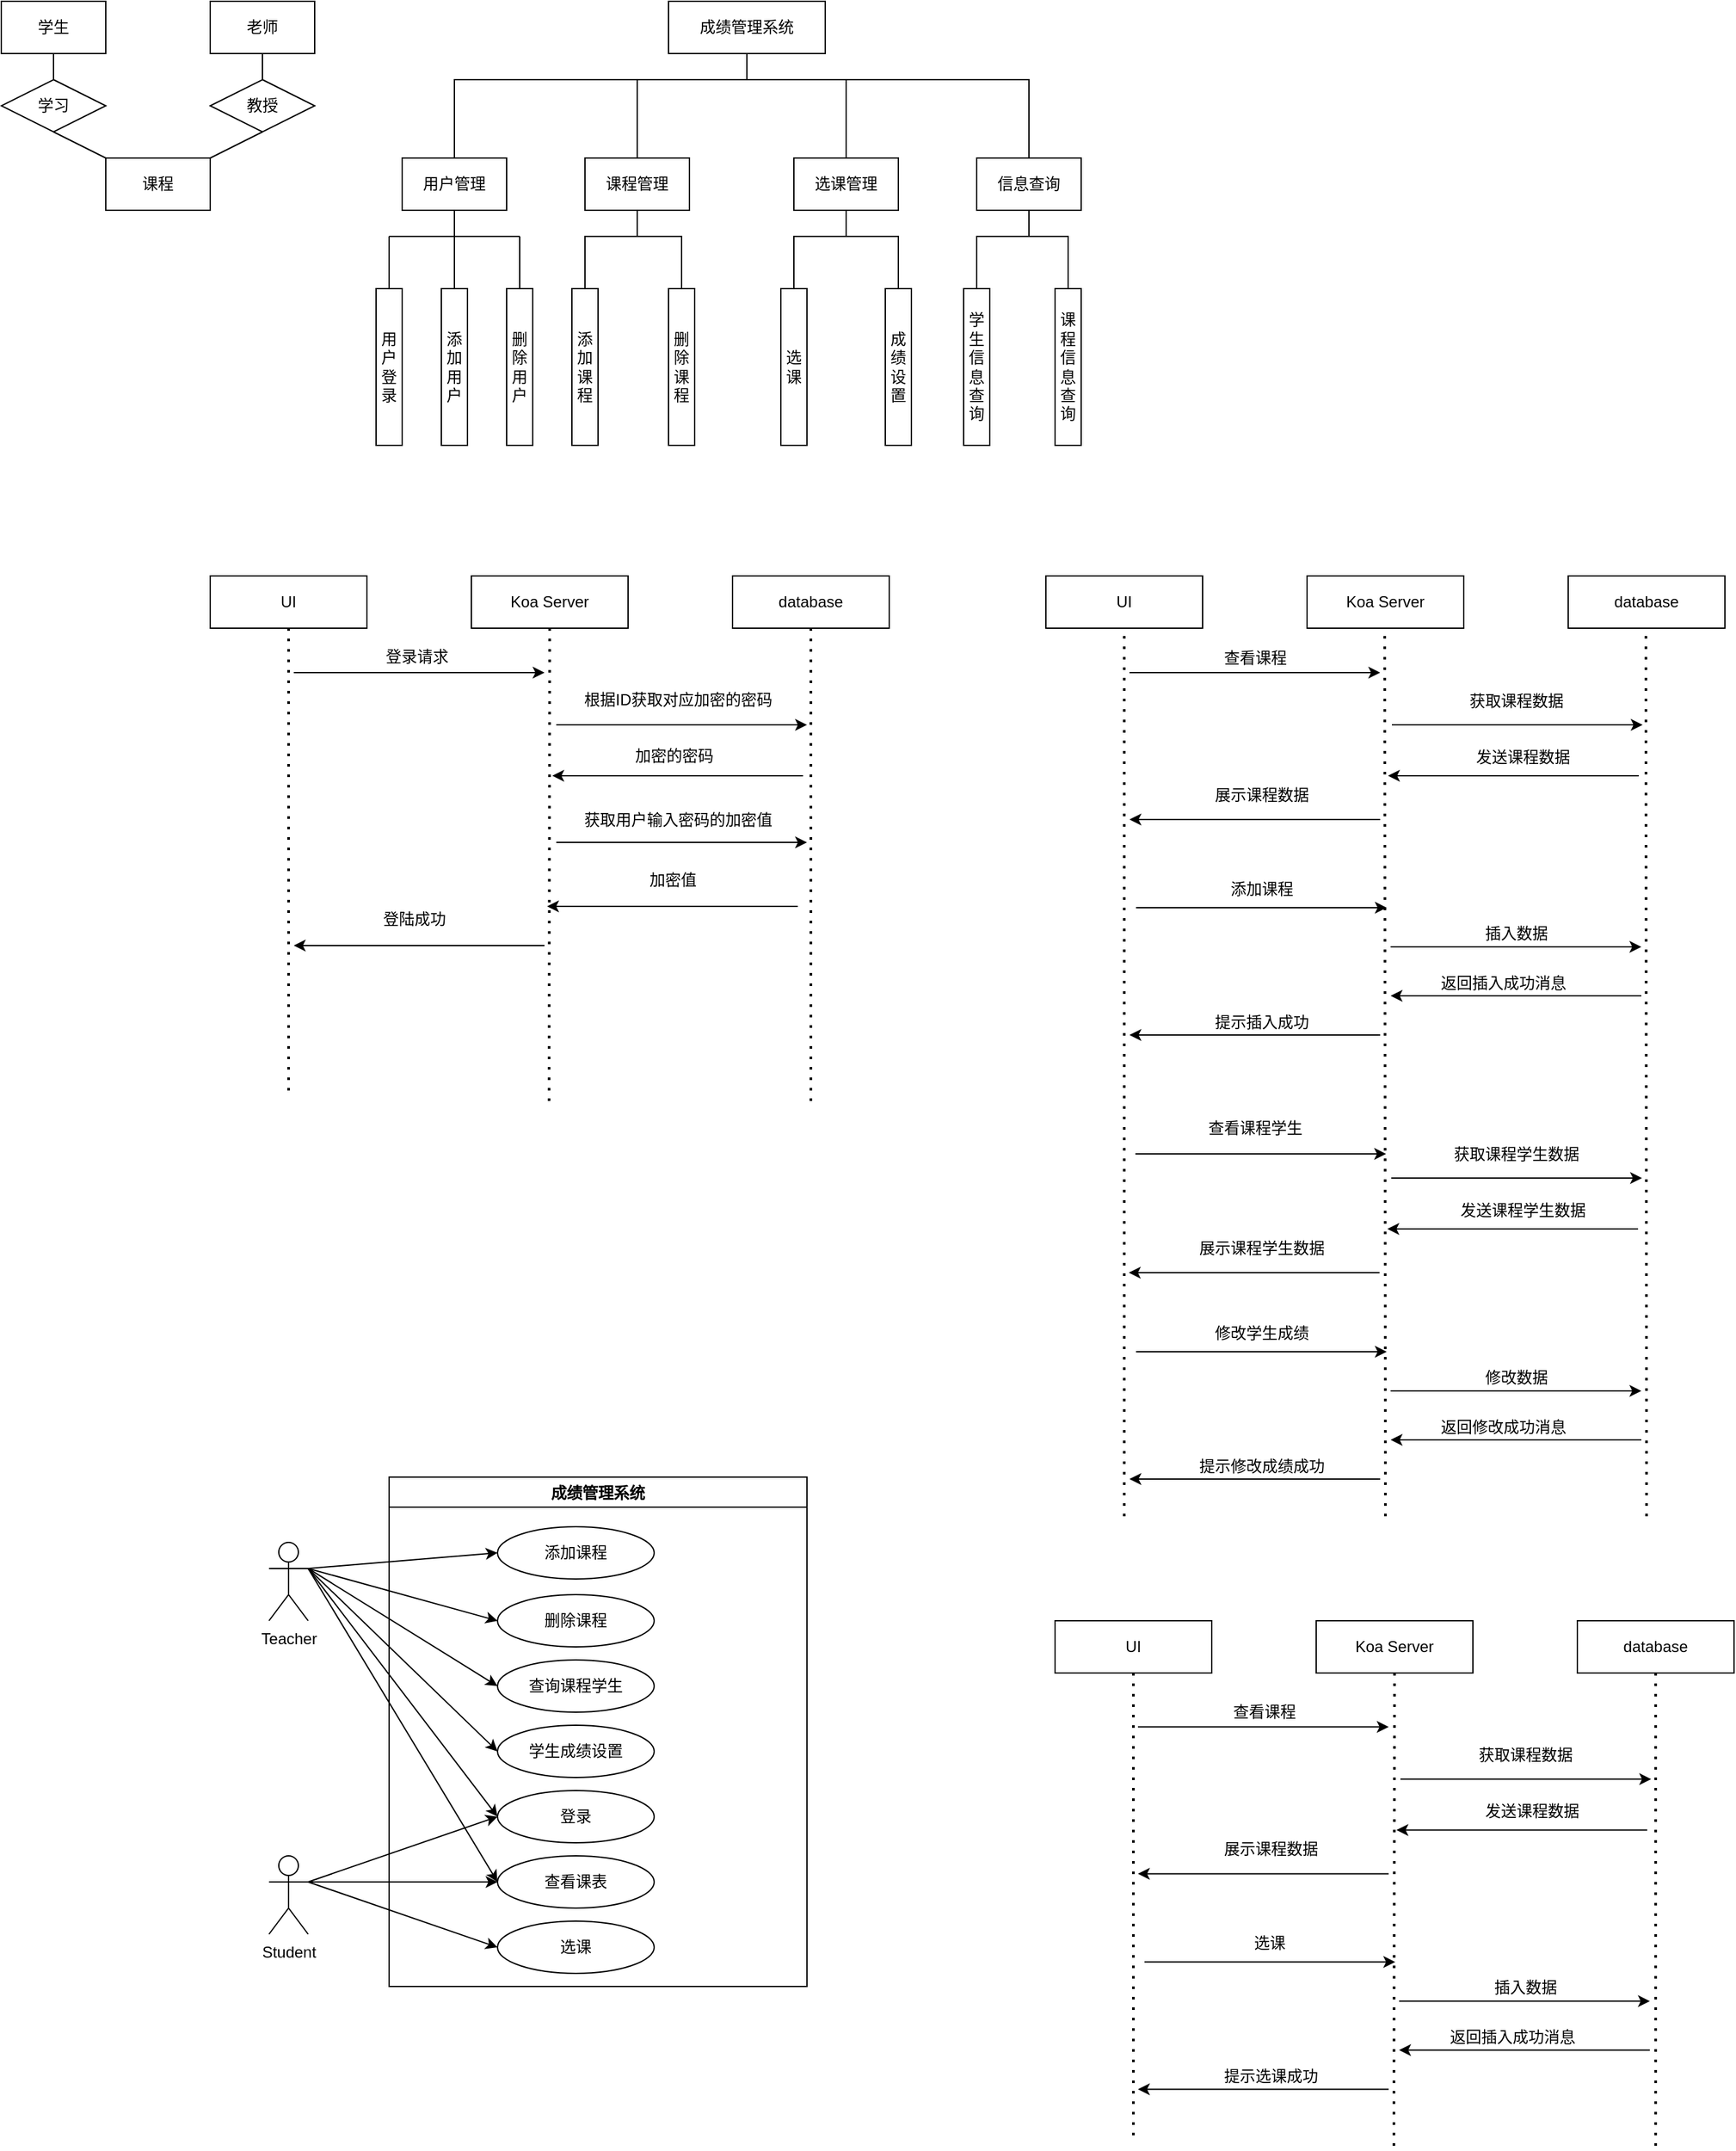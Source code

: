 <mxfile version="16.2.7" type="github">
  <diagram id="Sfc9WKqpymOrXcnd0ZCH" name="Page-1">
    <mxGraphModel dx="1422" dy="785" grid="0" gridSize="10" guides="1" tooltips="1" connect="1" arrows="1" fold="1" page="0" pageScale="1" pageWidth="1654" pageHeight="2336" math="0" shadow="0">
      <root>
        <mxCell id="0" />
        <mxCell id="1" parent="0" />
        <mxCell id="nn2do0HRKqgiEypeFnVi-16" value="学生" style="rounded=0;whiteSpace=wrap;html=1;" parent="1" vertex="1">
          <mxGeometry width="80" height="40" as="geometry" />
        </mxCell>
        <mxCell id="nn2do0HRKqgiEypeFnVi-17" value="老师" style="rounded=0;whiteSpace=wrap;html=1;" parent="1" vertex="1">
          <mxGeometry x="160" width="80" height="40" as="geometry" />
        </mxCell>
        <mxCell id="nn2do0HRKqgiEypeFnVi-18" value="课程" style="rounded=0;whiteSpace=wrap;html=1;" parent="1" vertex="1">
          <mxGeometry x="80" y="120" width="80" height="40" as="geometry" />
        </mxCell>
        <mxCell id="nn2do0HRKqgiEypeFnVi-19" value="学习" style="rhombus;whiteSpace=wrap;html=1;" parent="1" vertex="1">
          <mxGeometry y="60" width="80" height="40" as="geometry" />
        </mxCell>
        <mxCell id="nn2do0HRKqgiEypeFnVi-20" value="" style="endArrow=none;html=1;rounded=0;exitX=0.5;exitY=0;exitDx=0;exitDy=0;entryX=0.5;entryY=1;entryDx=0;entryDy=0;" parent="1" source="nn2do0HRKqgiEypeFnVi-19" target="nn2do0HRKqgiEypeFnVi-16" edge="1">
          <mxGeometry width="50" height="50" relative="1" as="geometry">
            <mxPoint x="160" y="120" as="sourcePoint" />
            <mxPoint x="210" y="70" as="targetPoint" />
          </mxGeometry>
        </mxCell>
        <mxCell id="nn2do0HRKqgiEypeFnVi-21" value="" style="endArrow=none;html=1;rounded=0;entryX=0.5;entryY=1;entryDx=0;entryDy=0;exitX=0;exitY=0;exitDx=0;exitDy=0;" parent="1" source="nn2do0HRKqgiEypeFnVi-18" target="nn2do0HRKqgiEypeFnVi-19" edge="1">
          <mxGeometry width="50" height="50" relative="1" as="geometry">
            <mxPoint x="160" y="120" as="sourcePoint" />
            <mxPoint x="210" y="70" as="targetPoint" />
          </mxGeometry>
        </mxCell>
        <mxCell id="nn2do0HRKqgiEypeFnVi-22" value="教授" style="rhombus;whiteSpace=wrap;html=1;" parent="1" vertex="1">
          <mxGeometry x="160" y="60" width="80" height="40" as="geometry" />
        </mxCell>
        <mxCell id="nn2do0HRKqgiEypeFnVi-23" value="" style="endArrow=none;html=1;rounded=0;entryX=0.5;entryY=1;entryDx=0;entryDy=0;exitX=0.5;exitY=0;exitDx=0;exitDy=0;" parent="1" source="nn2do0HRKqgiEypeFnVi-22" target="nn2do0HRKqgiEypeFnVi-17" edge="1">
          <mxGeometry width="50" height="50" relative="1" as="geometry">
            <mxPoint x="200" y="60" as="sourcePoint" />
            <mxPoint x="250" y="10" as="targetPoint" />
          </mxGeometry>
        </mxCell>
        <mxCell id="nn2do0HRKqgiEypeFnVi-24" value="" style="endArrow=none;html=1;rounded=0;entryX=0.5;entryY=1;entryDx=0;entryDy=0;exitX=1;exitY=0;exitDx=0;exitDy=0;" parent="1" source="nn2do0HRKqgiEypeFnVi-18" target="nn2do0HRKqgiEypeFnVi-22" edge="1">
          <mxGeometry width="50" height="50" relative="1" as="geometry">
            <mxPoint x="160" y="180" as="sourcePoint" />
            <mxPoint x="210" y="130" as="targetPoint" />
          </mxGeometry>
        </mxCell>
        <mxCell id="W-SPoSyn56G2zxmNiep9-1" value="成绩管理系统" style="rounded=0;whiteSpace=wrap;html=1;" vertex="1" parent="1">
          <mxGeometry x="511" width="120" height="40" as="geometry" />
        </mxCell>
        <mxCell id="W-SPoSyn56G2zxmNiep9-14" style="edgeStyle=orthogonalEdgeStyle;rounded=0;orthogonalLoop=1;jettySize=auto;html=1;exitX=0.5;exitY=1;exitDx=0;exitDy=0;entryX=0.5;entryY=0;entryDx=0;entryDy=0;startArrow=none;startFill=0;strokeColor=none;" edge="1" parent="1" source="W-SPoSyn56G2zxmNiep9-2" target="W-SPoSyn56G2zxmNiep9-10">
          <mxGeometry relative="1" as="geometry" />
        </mxCell>
        <mxCell id="W-SPoSyn56G2zxmNiep9-2" value="用户管理" style="rounded=0;whiteSpace=wrap;html=1;" vertex="1" parent="1">
          <mxGeometry x="307" y="120" width="80" height="40" as="geometry" />
        </mxCell>
        <mxCell id="W-SPoSyn56G2zxmNiep9-4" value="" style="endArrow=none;html=1;rounded=0;exitX=0.5;exitY=0;exitDx=0;exitDy=0;" edge="1" parent="1" source="W-SPoSyn56G2zxmNiep9-2">
          <mxGeometry width="50" height="50" relative="1" as="geometry">
            <mxPoint x="427" y="120" as="sourcePoint" />
            <mxPoint x="547" y="60" as="targetPoint" />
            <Array as="points">
              <mxPoint x="347" y="60" />
            </Array>
          </mxGeometry>
        </mxCell>
        <mxCell id="W-SPoSyn56G2zxmNiep9-5" value="课程管理" style="rounded=0;whiteSpace=wrap;html=1;" vertex="1" parent="1">
          <mxGeometry x="447" y="120" width="80" height="40" as="geometry" />
        </mxCell>
        <mxCell id="W-SPoSyn56G2zxmNiep9-6" value="信息查询" style="rounded=0;whiteSpace=wrap;html=1;" vertex="1" parent="1">
          <mxGeometry x="747" y="120" width="80" height="40" as="geometry" />
        </mxCell>
        <mxCell id="W-SPoSyn56G2zxmNiep9-9" value="" style="endArrow=none;html=1;rounded=0;entryX=0.5;entryY=0;entryDx=0;entryDy=0;" edge="1" parent="1" target="W-SPoSyn56G2zxmNiep9-6">
          <mxGeometry width="50" height="50" relative="1" as="geometry">
            <mxPoint x="547" y="60" as="sourcePoint" />
            <mxPoint x="547" y="280" as="targetPoint" />
            <Array as="points">
              <mxPoint x="787" y="60" />
            </Array>
          </mxGeometry>
        </mxCell>
        <mxCell id="W-SPoSyn56G2zxmNiep9-10" value="用户登录" style="rounded=0;whiteSpace=wrap;html=1;rotation=0;" vertex="1" parent="1">
          <mxGeometry x="287" y="220" width="20" height="120" as="geometry" />
        </mxCell>
        <mxCell id="W-SPoSyn56G2zxmNiep9-11" value="删除用户" style="rounded=0;whiteSpace=wrap;html=1;" vertex="1" parent="1">
          <mxGeometry x="387" y="220" width="20" height="120" as="geometry" />
        </mxCell>
        <mxCell id="W-SPoSyn56G2zxmNiep9-12" value="添加用户" style="rounded=0;whiteSpace=wrap;html=1;" vertex="1" parent="1">
          <mxGeometry x="337" y="220" width="20" height="120" as="geometry" />
        </mxCell>
        <mxCell id="W-SPoSyn56G2zxmNiep9-17" value="" style="endArrow=none;html=1;rounded=0;strokeColor=default;entryX=0.5;entryY=1;entryDx=0;entryDy=0;" edge="1" parent="1" target="W-SPoSyn56G2zxmNiep9-2">
          <mxGeometry width="50" height="50" relative="1" as="geometry">
            <mxPoint x="347" y="180" as="sourcePoint" />
            <mxPoint x="467" y="270" as="targetPoint" />
          </mxGeometry>
        </mxCell>
        <mxCell id="W-SPoSyn56G2zxmNiep9-18" value="" style="endArrow=none;html=1;rounded=0;strokeColor=default;" edge="1" parent="1">
          <mxGeometry width="50" height="50" relative="1" as="geometry">
            <mxPoint x="297" y="180" as="sourcePoint" />
            <mxPoint x="397" y="180" as="targetPoint" />
          </mxGeometry>
        </mxCell>
        <mxCell id="W-SPoSyn56G2zxmNiep9-20" value="" style="endArrow=none;html=1;rounded=0;strokeColor=default;exitX=0.5;exitY=0;exitDx=0;exitDy=0;" edge="1" parent="1" source="W-SPoSyn56G2zxmNiep9-10">
          <mxGeometry width="50" height="50" relative="1" as="geometry">
            <mxPoint x="417" y="320" as="sourcePoint" />
            <mxPoint x="297" y="180" as="targetPoint" />
          </mxGeometry>
        </mxCell>
        <mxCell id="W-SPoSyn56G2zxmNiep9-22" value="" style="endArrow=none;html=1;rounded=0;strokeColor=default;exitX=0.5;exitY=0;exitDx=0;exitDy=0;" edge="1" parent="1" source="W-SPoSyn56G2zxmNiep9-12">
          <mxGeometry width="50" height="50" relative="1" as="geometry">
            <mxPoint x="417" y="320" as="sourcePoint" />
            <mxPoint x="347" y="180" as="targetPoint" />
          </mxGeometry>
        </mxCell>
        <mxCell id="W-SPoSyn56G2zxmNiep9-23" value="" style="endArrow=none;html=1;rounded=0;strokeColor=default;exitX=0.5;exitY=0;exitDx=0;exitDy=0;" edge="1" parent="1" source="W-SPoSyn56G2zxmNiep9-11">
          <mxGeometry width="50" height="50" relative="1" as="geometry">
            <mxPoint x="417" y="320" as="sourcePoint" />
            <mxPoint x="397" y="180" as="targetPoint" />
          </mxGeometry>
        </mxCell>
        <mxCell id="W-SPoSyn56G2zxmNiep9-24" value="添加课程" style="rounded=0;whiteSpace=wrap;html=1;" vertex="1" parent="1">
          <mxGeometry x="437" y="220" width="20" height="120" as="geometry" />
        </mxCell>
        <mxCell id="W-SPoSyn56G2zxmNiep9-25" value="删除课程" style="whiteSpace=wrap;html=1;" vertex="1" parent="1">
          <mxGeometry x="511" y="220" width="20" height="120" as="geometry" />
        </mxCell>
        <mxCell id="W-SPoSyn56G2zxmNiep9-26" value="选课" style="whiteSpace=wrap;html=1;" vertex="1" parent="1">
          <mxGeometry x="597" y="220" width="20" height="120" as="geometry" />
        </mxCell>
        <mxCell id="W-SPoSyn56G2zxmNiep9-28" value="成绩设置" style="whiteSpace=wrap;html=1;" vertex="1" parent="1">
          <mxGeometry x="677" y="220" width="20" height="120" as="geometry" />
        </mxCell>
        <mxCell id="W-SPoSyn56G2zxmNiep9-32" value="" style="endArrow=none;html=1;rounded=0;strokeColor=default;entryX=0.5;entryY=1;entryDx=0;entryDy=0;exitX=0.5;exitY=0;exitDx=0;exitDy=0;" edge="1" parent="1" source="W-SPoSyn56G2zxmNiep9-24" target="W-SPoSyn56G2zxmNiep9-5">
          <mxGeometry width="50" height="50" relative="1" as="geometry">
            <mxPoint x="477" y="300" as="sourcePoint" />
            <mxPoint x="527" y="250" as="targetPoint" />
            <Array as="points">
              <mxPoint x="447" y="180" />
              <mxPoint x="487" y="180" />
            </Array>
          </mxGeometry>
        </mxCell>
        <mxCell id="W-SPoSyn56G2zxmNiep9-33" value="" style="endArrow=none;html=1;rounded=0;strokeColor=default;exitX=0.5;exitY=1;exitDx=0;exitDy=0;entryX=0.5;entryY=0;entryDx=0;entryDy=0;" edge="1" parent="1" source="W-SPoSyn56G2zxmNiep9-5" target="W-SPoSyn56G2zxmNiep9-25">
          <mxGeometry width="50" height="50" relative="1" as="geometry">
            <mxPoint x="477" y="300" as="sourcePoint" />
            <mxPoint x="527" y="220" as="targetPoint" />
            <Array as="points">
              <mxPoint x="487" y="180" />
              <mxPoint x="521" y="180" />
            </Array>
          </mxGeometry>
        </mxCell>
        <mxCell id="W-SPoSyn56G2zxmNiep9-34" value="选课管理" style="whiteSpace=wrap;html=1;" vertex="1" parent="1">
          <mxGeometry x="607" y="120" width="80" height="40" as="geometry" />
        </mxCell>
        <mxCell id="W-SPoSyn56G2zxmNiep9-37" value="" style="endArrow=none;html=1;rounded=0;strokeColor=default;entryX=0.5;entryY=1;entryDx=0;entryDy=0;exitX=0.5;exitY=0;exitDx=0;exitDy=0;" edge="1" parent="1" source="W-SPoSyn56G2zxmNiep9-26" target="W-SPoSyn56G2zxmNiep9-34">
          <mxGeometry width="50" height="50" relative="1" as="geometry">
            <mxPoint x="497" y="300" as="sourcePoint" />
            <mxPoint x="547" y="250" as="targetPoint" />
            <Array as="points">
              <mxPoint x="607" y="180" />
              <mxPoint x="647" y="180" />
            </Array>
          </mxGeometry>
        </mxCell>
        <mxCell id="W-SPoSyn56G2zxmNiep9-38" value="" style="endArrow=none;html=1;rounded=0;strokeColor=default;entryX=0.5;entryY=0;entryDx=0;entryDy=0;exitX=0.5;exitY=1;exitDx=0;exitDy=0;" edge="1" parent="1" source="W-SPoSyn56G2zxmNiep9-34" target="W-SPoSyn56G2zxmNiep9-28">
          <mxGeometry width="50" height="50" relative="1" as="geometry">
            <mxPoint x="497" y="300" as="sourcePoint" />
            <mxPoint x="547" y="250" as="targetPoint" />
            <Array as="points">
              <mxPoint x="647" y="180" />
              <mxPoint x="687" y="180" />
            </Array>
          </mxGeometry>
        </mxCell>
        <mxCell id="W-SPoSyn56G2zxmNiep9-39" value="学生信息查询" style="whiteSpace=wrap;html=1;" vertex="1" parent="1">
          <mxGeometry x="737" y="220" width="20" height="120" as="geometry" />
        </mxCell>
        <mxCell id="W-SPoSyn56G2zxmNiep9-40" value="课程信息查询" style="whiteSpace=wrap;html=1;" vertex="1" parent="1">
          <mxGeometry x="807" y="220" width="20" height="120" as="geometry" />
        </mxCell>
        <mxCell id="W-SPoSyn56G2zxmNiep9-42" value="" style="endArrow=none;html=1;rounded=0;strokeColor=default;entryX=0.5;entryY=1;entryDx=0;entryDy=0;exitX=0.5;exitY=0;exitDx=0;exitDy=0;" edge="1" parent="1" source="W-SPoSyn56G2zxmNiep9-39" target="W-SPoSyn56G2zxmNiep9-6">
          <mxGeometry width="50" height="50" relative="1" as="geometry">
            <mxPoint x="497" y="300" as="sourcePoint" />
            <mxPoint x="547" y="250" as="targetPoint" />
            <Array as="points">
              <mxPoint x="747" y="180" />
              <mxPoint x="787" y="180" />
            </Array>
          </mxGeometry>
        </mxCell>
        <mxCell id="W-SPoSyn56G2zxmNiep9-43" value="" style="endArrow=none;html=1;rounded=0;strokeColor=default;entryX=0.5;entryY=1;entryDx=0;entryDy=0;exitX=0.5;exitY=0;exitDx=0;exitDy=0;" edge="1" parent="1" source="W-SPoSyn56G2zxmNiep9-40" target="W-SPoSyn56G2zxmNiep9-6">
          <mxGeometry width="50" height="50" relative="1" as="geometry">
            <mxPoint x="497" y="300" as="sourcePoint" />
            <mxPoint x="547" y="250" as="targetPoint" />
            <Array as="points">
              <mxPoint x="817" y="180" />
              <mxPoint x="787" y="180" />
            </Array>
          </mxGeometry>
        </mxCell>
        <mxCell id="W-SPoSyn56G2zxmNiep9-45" value="" style="endArrow=none;html=1;rounded=0;strokeColor=default;exitX=0.5;exitY=0;exitDx=0;exitDy=0;" edge="1" parent="1" source="W-SPoSyn56G2zxmNiep9-5">
          <mxGeometry width="50" height="50" relative="1" as="geometry">
            <mxPoint x="497" y="300" as="sourcePoint" />
            <mxPoint x="487" y="60" as="targetPoint" />
          </mxGeometry>
        </mxCell>
        <mxCell id="W-SPoSyn56G2zxmNiep9-46" value="" style="endArrow=none;html=1;rounded=0;strokeColor=default;" edge="1" parent="1" source="W-SPoSyn56G2zxmNiep9-34">
          <mxGeometry width="50" height="50" relative="1" as="geometry">
            <mxPoint x="497" y="300" as="sourcePoint" />
            <mxPoint x="647" y="60" as="targetPoint" />
          </mxGeometry>
        </mxCell>
        <mxCell id="W-SPoSyn56G2zxmNiep9-47" value="" style="endArrow=none;html=1;rounded=0;strokeColor=default;entryX=0.5;entryY=1;entryDx=0;entryDy=0;" edge="1" parent="1" target="W-SPoSyn56G2zxmNiep9-1">
          <mxGeometry width="50" height="50" relative="1" as="geometry">
            <mxPoint x="571" y="60" as="sourcePoint" />
            <mxPoint x="547" y="250" as="targetPoint" />
          </mxGeometry>
        </mxCell>
        <mxCell id="W-SPoSyn56G2zxmNiep9-50" value="UI" style="rounded=0;whiteSpace=wrap;html=1;" vertex="1" parent="1">
          <mxGeometry x="160" y="440" width="120" height="40" as="geometry" />
        </mxCell>
        <mxCell id="W-SPoSyn56G2zxmNiep9-51" value="Koa Server" style="rounded=0;whiteSpace=wrap;html=1;" vertex="1" parent="1">
          <mxGeometry x="360" y="440" width="120" height="40" as="geometry" />
        </mxCell>
        <mxCell id="W-SPoSyn56G2zxmNiep9-52" value="database" style="whiteSpace=wrap;html=1;" vertex="1" parent="1">
          <mxGeometry x="560" y="440" width="120" height="40" as="geometry" />
        </mxCell>
        <mxCell id="W-SPoSyn56G2zxmNiep9-53" value="" style="endArrow=none;dashed=1;html=1;dashPattern=1 3;strokeWidth=2;rounded=0;exitX=0.5;exitY=1;exitDx=0;exitDy=0;" edge="1" parent="1" source="W-SPoSyn56G2zxmNiep9-50">
          <mxGeometry width="50" height="50" relative="1" as="geometry">
            <mxPoint x="370" y="510" as="sourcePoint" />
            <mxPoint x="220" y="840" as="targetPoint" />
          </mxGeometry>
        </mxCell>
        <mxCell id="W-SPoSyn56G2zxmNiep9-54" value="Teacher" style="shape=umlActor;verticalLabelPosition=bottom;verticalAlign=top;html=1;outlineConnect=0;" vertex="1" parent="1">
          <mxGeometry x="205" y="1180" width="30" height="60" as="geometry" />
        </mxCell>
        <mxCell id="W-SPoSyn56G2zxmNiep9-55" value="Student" style="shape=umlActor;verticalLabelPosition=bottom;verticalAlign=top;html=1;outlineConnect=0;" vertex="1" parent="1">
          <mxGeometry x="205" y="1420" width="30" height="60" as="geometry" />
        </mxCell>
        <mxCell id="W-SPoSyn56G2zxmNiep9-57" value="成绩管理系统" style="swimlane;" vertex="1" parent="1">
          <mxGeometry x="297" y="1130" width="320" height="390" as="geometry" />
        </mxCell>
        <mxCell id="W-SPoSyn56G2zxmNiep9-58" value="登录" style="ellipse;whiteSpace=wrap;html=1;" vertex="1" parent="W-SPoSyn56G2zxmNiep9-57">
          <mxGeometry x="83" y="240" width="120" height="40" as="geometry" />
        </mxCell>
        <mxCell id="W-SPoSyn56G2zxmNiep9-63" value="添加课程" style="ellipse;whiteSpace=wrap;html=1;" vertex="1" parent="W-SPoSyn56G2zxmNiep9-57">
          <mxGeometry x="83" y="38" width="120" height="40" as="geometry" />
        </mxCell>
        <mxCell id="W-SPoSyn56G2zxmNiep9-65" value="查看课表" style="ellipse;whiteSpace=wrap;html=1;" vertex="1" parent="W-SPoSyn56G2zxmNiep9-57">
          <mxGeometry x="83" y="290" width="120" height="40" as="geometry" />
        </mxCell>
        <mxCell id="W-SPoSyn56G2zxmNiep9-69" value="删除课程" style="ellipse;whiteSpace=wrap;html=1;" vertex="1" parent="W-SPoSyn56G2zxmNiep9-57">
          <mxGeometry x="83" y="90" width="120" height="40" as="geometry" />
        </mxCell>
        <mxCell id="W-SPoSyn56G2zxmNiep9-73" value="查询课程学生" style="ellipse;whiteSpace=wrap;html=1;" vertex="1" parent="W-SPoSyn56G2zxmNiep9-57">
          <mxGeometry x="83" y="140" width="120" height="40" as="geometry" />
        </mxCell>
        <mxCell id="W-SPoSyn56G2zxmNiep9-75" value="学生成绩设置" style="ellipse;whiteSpace=wrap;html=1;" vertex="1" parent="W-SPoSyn56G2zxmNiep9-57">
          <mxGeometry x="83" y="190" width="120" height="40" as="geometry" />
        </mxCell>
        <mxCell id="W-SPoSyn56G2zxmNiep9-77" value="选课" style="ellipse;whiteSpace=wrap;html=1;" vertex="1" parent="W-SPoSyn56G2zxmNiep9-57">
          <mxGeometry x="83" y="340" width="120" height="40" as="geometry" />
        </mxCell>
        <mxCell id="W-SPoSyn56G2zxmNiep9-61" value="" style="endArrow=classic;html=1;rounded=0;strokeColor=default;entryX=0;entryY=0.5;entryDx=0;entryDy=0;exitX=1;exitY=0.333;exitDx=0;exitDy=0;exitPerimeter=0;" edge="1" parent="1" source="W-SPoSyn56G2zxmNiep9-54" target="W-SPoSyn56G2zxmNiep9-58">
          <mxGeometry width="50" height="50" relative="1" as="geometry">
            <mxPoint x="370" y="1310" as="sourcePoint" />
            <mxPoint x="420" y="1260" as="targetPoint" />
          </mxGeometry>
        </mxCell>
        <mxCell id="W-SPoSyn56G2zxmNiep9-62" value="" style="endArrow=classic;html=1;rounded=0;strokeColor=default;entryX=0;entryY=0.5;entryDx=0;entryDy=0;exitX=1;exitY=0.333;exitDx=0;exitDy=0;exitPerimeter=0;" edge="1" parent="1" source="W-SPoSyn56G2zxmNiep9-55" target="W-SPoSyn56G2zxmNiep9-58">
          <mxGeometry width="50" height="50" relative="1" as="geometry">
            <mxPoint x="370" y="1310" as="sourcePoint" />
            <mxPoint x="420" y="1260" as="targetPoint" />
          </mxGeometry>
        </mxCell>
        <mxCell id="W-SPoSyn56G2zxmNiep9-66" value="" style="endArrow=classic;html=1;rounded=0;strokeColor=default;entryX=0;entryY=0.5;entryDx=0;entryDy=0;exitX=1;exitY=0.333;exitDx=0;exitDy=0;exitPerimeter=0;" edge="1" parent="1" source="W-SPoSyn56G2zxmNiep9-54" target="W-SPoSyn56G2zxmNiep9-65">
          <mxGeometry width="50" height="50" relative="1" as="geometry">
            <mxPoint x="370" y="1310" as="sourcePoint" />
            <mxPoint x="420" y="1260" as="targetPoint" />
          </mxGeometry>
        </mxCell>
        <mxCell id="W-SPoSyn56G2zxmNiep9-67" value="" style="endArrow=classic;html=1;rounded=0;strokeColor=default;exitX=1;exitY=0.333;exitDx=0;exitDy=0;exitPerimeter=0;entryX=0;entryY=0.5;entryDx=0;entryDy=0;" edge="1" parent="1" source="W-SPoSyn56G2zxmNiep9-55" target="W-SPoSyn56G2zxmNiep9-65">
          <mxGeometry width="50" height="50" relative="1" as="geometry">
            <mxPoint x="370" y="1310" as="sourcePoint" />
            <mxPoint x="420" y="1260" as="targetPoint" />
          </mxGeometry>
        </mxCell>
        <mxCell id="W-SPoSyn56G2zxmNiep9-68" value="" style="endArrow=classic;html=1;rounded=0;strokeColor=default;entryX=0;entryY=0.5;entryDx=0;entryDy=0;exitX=1;exitY=0.333;exitDx=0;exitDy=0;exitPerimeter=0;" edge="1" parent="1" source="W-SPoSyn56G2zxmNiep9-54" target="W-SPoSyn56G2zxmNiep9-63">
          <mxGeometry width="50" height="50" relative="1" as="geometry">
            <mxPoint x="370" y="1310" as="sourcePoint" />
            <mxPoint x="420" y="1260" as="targetPoint" />
          </mxGeometry>
        </mxCell>
        <mxCell id="W-SPoSyn56G2zxmNiep9-71" value="" style="endArrow=classic;html=1;rounded=0;strokeColor=default;exitX=1;exitY=0.333;exitDx=0;exitDy=0;exitPerimeter=0;entryX=0;entryY=0.5;entryDx=0;entryDy=0;" edge="1" parent="1" source="W-SPoSyn56G2zxmNiep9-54" target="W-SPoSyn56G2zxmNiep9-69">
          <mxGeometry width="50" height="50" relative="1" as="geometry">
            <mxPoint x="370" y="1310" as="sourcePoint" />
            <mxPoint x="420" y="1260" as="targetPoint" />
          </mxGeometry>
        </mxCell>
        <mxCell id="W-SPoSyn56G2zxmNiep9-74" value="" style="endArrow=classic;html=1;rounded=0;strokeColor=default;exitX=1;exitY=0.333;exitDx=0;exitDy=0;exitPerimeter=0;entryX=0;entryY=0.5;entryDx=0;entryDy=0;" edge="1" parent="1" source="W-SPoSyn56G2zxmNiep9-54" target="W-SPoSyn56G2zxmNiep9-73">
          <mxGeometry width="50" height="50" relative="1" as="geometry">
            <mxPoint x="370" y="1310" as="sourcePoint" />
            <mxPoint x="420" y="1260" as="targetPoint" />
          </mxGeometry>
        </mxCell>
        <mxCell id="W-SPoSyn56G2zxmNiep9-76" value="" style="endArrow=classic;html=1;rounded=0;strokeColor=default;exitX=1;exitY=0.333;exitDx=0;exitDy=0;exitPerimeter=0;entryX=0;entryY=0.5;entryDx=0;entryDy=0;" edge="1" parent="1" source="W-SPoSyn56G2zxmNiep9-54" target="W-SPoSyn56G2zxmNiep9-75">
          <mxGeometry width="50" height="50" relative="1" as="geometry">
            <mxPoint x="370" y="1310" as="sourcePoint" />
            <mxPoint x="420" y="1260" as="targetPoint" />
          </mxGeometry>
        </mxCell>
        <mxCell id="W-SPoSyn56G2zxmNiep9-78" value="" style="endArrow=classic;html=1;rounded=0;strokeColor=default;exitX=1;exitY=0.333;exitDx=0;exitDy=0;exitPerimeter=0;entryX=0;entryY=0.5;entryDx=0;entryDy=0;" edge="1" parent="1" source="W-SPoSyn56G2zxmNiep9-55" target="W-SPoSyn56G2zxmNiep9-77">
          <mxGeometry width="50" height="50" relative="1" as="geometry">
            <mxPoint x="370" y="1410" as="sourcePoint" />
            <mxPoint x="420" y="1360" as="targetPoint" />
          </mxGeometry>
        </mxCell>
        <mxCell id="W-SPoSyn56G2zxmNiep9-83" value="" style="endArrow=none;dashed=1;html=1;dashPattern=1 3;strokeWidth=2;rounded=0;exitX=0.5;exitY=1;exitDx=0;exitDy=0;" edge="1" parent="1" source="W-SPoSyn56G2zxmNiep9-52">
          <mxGeometry width="50" height="50" relative="1" as="geometry">
            <mxPoint x="374" y="511" as="sourcePoint" />
            <mxPoint x="620" y="843" as="targetPoint" />
          </mxGeometry>
        </mxCell>
        <mxCell id="W-SPoSyn56G2zxmNiep9-84" value="" style="endArrow=none;dashed=1;html=1;dashPattern=1 3;strokeWidth=2;rounded=0;" edge="1" parent="1" source="W-SPoSyn56G2zxmNiep9-51">
          <mxGeometry width="50" height="50" relative="1" as="geometry">
            <mxPoint x="419.5" y="480" as="sourcePoint" />
            <mxPoint x="419.5" y="843" as="targetPoint" />
          </mxGeometry>
        </mxCell>
        <mxCell id="W-SPoSyn56G2zxmNiep9-86" value="" style="endArrow=classic;html=1;rounded=0;strokeColor=default;" edge="1" parent="1">
          <mxGeometry width="50" height="50" relative="1" as="geometry">
            <mxPoint x="224" y="514" as="sourcePoint" />
            <mxPoint x="416" y="514" as="targetPoint" />
          </mxGeometry>
        </mxCell>
        <mxCell id="W-SPoSyn56G2zxmNiep9-87" value="登录请求" style="text;html=1;align=center;verticalAlign=middle;resizable=0;points=[];autosize=1;strokeColor=none;fillColor=none;" vertex="1" parent="1">
          <mxGeometry x="289" y="493" width="58" height="18" as="geometry" />
        </mxCell>
        <mxCell id="W-SPoSyn56G2zxmNiep9-88" value="" style="endArrow=classic;html=1;rounded=0;strokeColor=default;" edge="1" parent="1">
          <mxGeometry width="50" height="50" relative="1" as="geometry">
            <mxPoint x="425" y="554" as="sourcePoint" />
            <mxPoint x="617" y="554" as="targetPoint" />
          </mxGeometry>
        </mxCell>
        <mxCell id="W-SPoSyn56G2zxmNiep9-89" value="根据ID获取对应加密的密码" style="text;html=1;align=center;verticalAlign=middle;resizable=0;points=[];autosize=1;strokeColor=none;fillColor=none;" vertex="1" parent="1">
          <mxGeometry x="441" y="526" width="154" height="18" as="geometry" />
        </mxCell>
        <mxCell id="W-SPoSyn56G2zxmNiep9-90" value="" style="endArrow=classic;html=1;rounded=0;strokeColor=default;" edge="1" parent="1">
          <mxGeometry width="50" height="50" relative="1" as="geometry">
            <mxPoint x="614" y="593" as="sourcePoint" />
            <mxPoint x="422" y="593" as="targetPoint" />
          </mxGeometry>
        </mxCell>
        <mxCell id="W-SPoSyn56G2zxmNiep9-91" value="加密的密码" style="text;html=1;align=center;verticalAlign=middle;resizable=0;points=[];autosize=1;strokeColor=none;fillColor=none;" vertex="1" parent="1">
          <mxGeometry x="480" y="569" width="70" height="18" as="geometry" />
        </mxCell>
        <mxCell id="W-SPoSyn56G2zxmNiep9-93" value="" style="endArrow=classic;html=1;rounded=0;strokeColor=default;" edge="1" parent="1">
          <mxGeometry width="50" height="50" relative="1" as="geometry">
            <mxPoint x="425" y="644" as="sourcePoint" />
            <mxPoint x="617" y="644" as="targetPoint" />
          </mxGeometry>
        </mxCell>
        <mxCell id="W-SPoSyn56G2zxmNiep9-94" value="获取用户输入密码的加密值" style="text;html=1;align=center;verticalAlign=middle;resizable=0;points=[];autosize=1;strokeColor=none;fillColor=none;" vertex="1" parent="1">
          <mxGeometry x="441" y="618" width="154" height="18" as="geometry" />
        </mxCell>
        <mxCell id="W-SPoSyn56G2zxmNiep9-97" value="" style="endArrow=classic;html=1;rounded=0;strokeColor=default;" edge="1" parent="1">
          <mxGeometry width="50" height="50" relative="1" as="geometry">
            <mxPoint x="610" y="693" as="sourcePoint" />
            <mxPoint x="418" y="693" as="targetPoint" />
          </mxGeometry>
        </mxCell>
        <mxCell id="W-SPoSyn56G2zxmNiep9-98" value="加密值" style="text;html=1;align=center;verticalAlign=middle;resizable=0;points=[];autosize=1;strokeColor=none;fillColor=none;" vertex="1" parent="1">
          <mxGeometry x="491" y="664" width="46" height="18" as="geometry" />
        </mxCell>
        <mxCell id="W-SPoSyn56G2zxmNiep9-99" value="" style="endArrow=classic;html=1;rounded=0;strokeColor=default;" edge="1" parent="1">
          <mxGeometry width="50" height="50" relative="1" as="geometry">
            <mxPoint x="416" y="723" as="sourcePoint" />
            <mxPoint x="224" y="723" as="targetPoint" />
          </mxGeometry>
        </mxCell>
        <mxCell id="W-SPoSyn56G2zxmNiep9-100" value="登陆成功" style="text;html=1;align=center;verticalAlign=middle;resizable=0;points=[];autosize=1;strokeColor=none;fillColor=none;" vertex="1" parent="1">
          <mxGeometry x="287" y="694" width="58" height="18" as="geometry" />
        </mxCell>
        <mxCell id="W-SPoSyn56G2zxmNiep9-105" value="UI" style="rounded=0;whiteSpace=wrap;html=1;" vertex="1" parent="1">
          <mxGeometry x="800" y="440" width="120" height="40" as="geometry" />
        </mxCell>
        <mxCell id="W-SPoSyn56G2zxmNiep9-106" value="Koa Server" style="rounded=0;whiteSpace=wrap;html=1;" vertex="1" parent="1">
          <mxGeometry x="1000" y="440" width="120" height="40" as="geometry" />
        </mxCell>
        <mxCell id="W-SPoSyn56G2zxmNiep9-107" value="database" style="whiteSpace=wrap;html=1;" vertex="1" parent="1">
          <mxGeometry x="1200" y="440" width="120" height="40" as="geometry" />
        </mxCell>
        <mxCell id="W-SPoSyn56G2zxmNiep9-108" value="" style="endArrow=classic;html=1;rounded=0;strokeColor=default;" edge="1" parent="1">
          <mxGeometry width="50" height="50" relative="1" as="geometry">
            <mxPoint x="864" y="514" as="sourcePoint" />
            <mxPoint x="1056" y="514" as="targetPoint" />
          </mxGeometry>
        </mxCell>
        <mxCell id="W-SPoSyn56G2zxmNiep9-110" value="" style="endArrow=classic;html=1;rounded=0;strokeColor=default;" edge="1" parent="1">
          <mxGeometry width="50" height="50" relative="1" as="geometry">
            <mxPoint x="1065" y="554" as="sourcePoint" />
            <mxPoint x="1257" y="554" as="targetPoint" />
          </mxGeometry>
        </mxCell>
        <mxCell id="W-SPoSyn56G2zxmNiep9-112" value="" style="endArrow=classic;html=1;rounded=0;strokeColor=default;" edge="1" parent="1">
          <mxGeometry width="50" height="50" relative="1" as="geometry">
            <mxPoint x="1254" y="593" as="sourcePoint" />
            <mxPoint x="1062" y="593" as="targetPoint" />
          </mxGeometry>
        </mxCell>
        <mxCell id="W-SPoSyn56G2zxmNiep9-114" value="" style="endArrow=classic;html=1;rounded=0;strokeColor=default;" edge="1" parent="1">
          <mxGeometry width="50" height="50" relative="1" as="geometry">
            <mxPoint x="869" y="694" as="sourcePoint" />
            <mxPoint x="1061" y="694" as="targetPoint" />
          </mxGeometry>
        </mxCell>
        <mxCell id="W-SPoSyn56G2zxmNiep9-116" value="" style="endArrow=classic;html=1;rounded=0;strokeColor=default;" edge="1" parent="1">
          <mxGeometry width="50" height="50" relative="1" as="geometry">
            <mxPoint x="1256" y="761.5" as="sourcePoint" />
            <mxPoint x="1064" y="761.5" as="targetPoint" />
          </mxGeometry>
        </mxCell>
        <mxCell id="W-SPoSyn56G2zxmNiep9-118" value="" style="endArrow=classic;html=1;rounded=0;strokeColor=default;" edge="1" parent="1">
          <mxGeometry width="50" height="50" relative="1" as="geometry">
            <mxPoint x="1056" y="791.5" as="sourcePoint" />
            <mxPoint x="864" y="791.5" as="targetPoint" />
          </mxGeometry>
        </mxCell>
        <mxCell id="W-SPoSyn56G2zxmNiep9-120" value="" style="endArrow=none;dashed=1;html=1;dashPattern=1 3;strokeWidth=2;rounded=0;entryX=0.5;entryY=1;entryDx=0;entryDy=0;" edge="1" parent="1" target="W-SPoSyn56G2zxmNiep9-105">
          <mxGeometry width="50" height="50" relative="1" as="geometry">
            <mxPoint x="860" y="1160" as="sourcePoint" />
            <mxPoint x="740" y="560" as="targetPoint" />
          </mxGeometry>
        </mxCell>
        <mxCell id="W-SPoSyn56G2zxmNiep9-121" value="" style="endArrow=none;dashed=1;html=1;dashPattern=1 3;strokeWidth=2;rounded=0;entryX=0.5;entryY=1;entryDx=0;entryDy=0;" edge="1" parent="1">
          <mxGeometry width="50" height="50" relative="1" as="geometry">
            <mxPoint x="1060" y="1160" as="sourcePoint" />
            <mxPoint x="1059.5" y="480" as="targetPoint" />
          </mxGeometry>
        </mxCell>
        <mxCell id="W-SPoSyn56G2zxmNiep9-122" value="" style="endArrow=none;dashed=1;html=1;dashPattern=1 3;strokeWidth=2;rounded=0;entryX=0.5;entryY=1;entryDx=0;entryDy=0;" edge="1" parent="1">
          <mxGeometry width="50" height="50" relative="1" as="geometry">
            <mxPoint x="1260" y="1160" as="sourcePoint" />
            <mxPoint x="1259.5" y="480" as="targetPoint" />
          </mxGeometry>
        </mxCell>
        <mxCell id="W-SPoSyn56G2zxmNiep9-123" value="查看课程" style="text;html=1;align=center;verticalAlign=middle;resizable=0;points=[];autosize=1;strokeColor=none;fillColor=none;" vertex="1" parent="1">
          <mxGeometry x="930" y="493" width="60" height="20" as="geometry" />
        </mxCell>
        <mxCell id="W-SPoSyn56G2zxmNiep9-124" value="获取课程数据" style="text;html=1;align=center;verticalAlign=middle;resizable=0;points=[];autosize=1;strokeColor=none;fillColor=none;" vertex="1" parent="1">
          <mxGeometry x="1115" y="526" width="90" height="20" as="geometry" />
        </mxCell>
        <mxCell id="W-SPoSyn56G2zxmNiep9-125" value="发送课程数据" style="text;html=1;align=center;verticalAlign=middle;resizable=0;points=[];autosize=1;strokeColor=none;fillColor=none;" vertex="1" parent="1">
          <mxGeometry x="1120" y="569" width="90" height="20" as="geometry" />
        </mxCell>
        <mxCell id="W-SPoSyn56G2zxmNiep9-126" value="" style="endArrow=classic;html=1;rounded=0;strokeColor=default;" edge="1" parent="1">
          <mxGeometry width="50" height="50" relative="1" as="geometry">
            <mxPoint x="1056" y="626.5" as="sourcePoint" />
            <mxPoint x="864" y="626.5" as="targetPoint" />
          </mxGeometry>
        </mxCell>
        <mxCell id="W-SPoSyn56G2zxmNiep9-127" value="展示课程数据" style="text;html=1;align=center;verticalAlign=middle;resizable=0;points=[];autosize=1;strokeColor=none;fillColor=none;" vertex="1" parent="1">
          <mxGeometry x="920" y="598" width="90" height="20" as="geometry" />
        </mxCell>
        <mxCell id="W-SPoSyn56G2zxmNiep9-128" value="添加课程" style="text;html=1;align=center;verticalAlign=middle;resizable=0;points=[];autosize=1;strokeColor=none;fillColor=none;" vertex="1" parent="1">
          <mxGeometry x="934.5" y="670" width="60" height="20" as="geometry" />
        </mxCell>
        <mxCell id="W-SPoSyn56G2zxmNiep9-129" value="" style="endArrow=classic;html=1;rounded=0;strokeColor=default;" edge="1" parent="1">
          <mxGeometry width="50" height="50" relative="1" as="geometry">
            <mxPoint x="1064" y="724" as="sourcePoint" />
            <mxPoint x="1256" y="724" as="targetPoint" />
          </mxGeometry>
        </mxCell>
        <mxCell id="W-SPoSyn56G2zxmNiep9-130" value="插入数据" style="text;html=1;align=center;verticalAlign=middle;resizable=0;points=[];autosize=1;strokeColor=none;fillColor=none;" vertex="1" parent="1">
          <mxGeometry x="1130" y="703.5" width="60" height="20" as="geometry" />
        </mxCell>
        <mxCell id="W-SPoSyn56G2zxmNiep9-132" value="返回插入成功消息" style="text;html=1;align=center;verticalAlign=middle;resizable=0;points=[];autosize=1;strokeColor=none;fillColor=none;" vertex="1" parent="1">
          <mxGeometry x="1095" y="741.5" width="110" height="20" as="geometry" />
        </mxCell>
        <mxCell id="W-SPoSyn56G2zxmNiep9-133" value="提示插入成功" style="text;html=1;align=center;verticalAlign=middle;resizable=0;points=[];autosize=1;strokeColor=none;fillColor=none;" vertex="1" parent="1">
          <mxGeometry x="920" y="771.5" width="90" height="20" as="geometry" />
        </mxCell>
        <mxCell id="W-SPoSyn56G2zxmNiep9-136" value="" style="endArrow=classic;html=1;rounded=0;strokeColor=default;" edge="1" parent="1">
          <mxGeometry width="50" height="50" relative="1" as="geometry">
            <mxPoint x="868.5" y="882.5" as="sourcePoint" />
            <mxPoint x="1060.5" y="882.5" as="targetPoint" />
          </mxGeometry>
        </mxCell>
        <mxCell id="W-SPoSyn56G2zxmNiep9-137" value="" style="endArrow=classic;html=1;rounded=0;strokeColor=default;" edge="1" parent="1">
          <mxGeometry width="50" height="50" relative="1" as="geometry">
            <mxPoint x="1064.5" y="901" as="sourcePoint" />
            <mxPoint x="1256.5" y="901" as="targetPoint" />
          </mxGeometry>
        </mxCell>
        <mxCell id="W-SPoSyn56G2zxmNiep9-138" value="" style="endArrow=classic;html=1;rounded=0;strokeColor=default;" edge="1" parent="1">
          <mxGeometry width="50" height="50" relative="1" as="geometry">
            <mxPoint x="1253.5" y="940" as="sourcePoint" />
            <mxPoint x="1061.5" y="940" as="targetPoint" />
          </mxGeometry>
        </mxCell>
        <mxCell id="W-SPoSyn56G2zxmNiep9-139" value="查看课程学生" style="text;html=1;align=center;verticalAlign=middle;resizable=0;points=[];autosize=1;strokeColor=none;fillColor=none;" vertex="1" parent="1">
          <mxGeometry x="915" y="853" width="90" height="20" as="geometry" />
        </mxCell>
        <mxCell id="W-SPoSyn56G2zxmNiep9-140" value="获取课程学生数据" style="text;html=1;align=center;verticalAlign=middle;resizable=0;points=[];autosize=1;strokeColor=none;fillColor=none;" vertex="1" parent="1">
          <mxGeometry x="1104.5" y="873" width="110" height="20" as="geometry" />
        </mxCell>
        <mxCell id="W-SPoSyn56G2zxmNiep9-141" value="发送课程学生数据" style="text;html=1;align=center;verticalAlign=middle;resizable=0;points=[];autosize=1;strokeColor=none;fillColor=none;" vertex="1" parent="1">
          <mxGeometry x="1109.5" y="916" width="110" height="20" as="geometry" />
        </mxCell>
        <mxCell id="W-SPoSyn56G2zxmNiep9-142" value="" style="endArrow=classic;html=1;rounded=0;strokeColor=default;" edge="1" parent="1">
          <mxGeometry width="50" height="50" relative="1" as="geometry">
            <mxPoint x="1055.5" y="973.5" as="sourcePoint" />
            <mxPoint x="863.5" y="973.5" as="targetPoint" />
          </mxGeometry>
        </mxCell>
        <mxCell id="W-SPoSyn56G2zxmNiep9-143" value="展示课程学生数据" style="text;html=1;align=center;verticalAlign=middle;resizable=0;points=[];autosize=1;strokeColor=none;fillColor=none;" vertex="1" parent="1">
          <mxGeometry x="909.5" y="945" width="110" height="20" as="geometry" />
        </mxCell>
        <mxCell id="W-SPoSyn56G2zxmNiep9-152" value="" style="endArrow=classic;html=1;rounded=0;strokeColor=default;" edge="1" parent="1">
          <mxGeometry width="50" height="50" relative="1" as="geometry">
            <mxPoint x="869" y="1034" as="sourcePoint" />
            <mxPoint x="1061" y="1034" as="targetPoint" />
          </mxGeometry>
        </mxCell>
        <mxCell id="W-SPoSyn56G2zxmNiep9-153" value="" style="endArrow=classic;html=1;rounded=0;strokeColor=default;" edge="1" parent="1">
          <mxGeometry width="50" height="50" relative="1" as="geometry">
            <mxPoint x="1256" y="1101.5" as="sourcePoint" />
            <mxPoint x="1064" y="1101.5" as="targetPoint" />
          </mxGeometry>
        </mxCell>
        <mxCell id="W-SPoSyn56G2zxmNiep9-154" value="" style="endArrow=classic;html=1;rounded=0;strokeColor=default;" edge="1" parent="1">
          <mxGeometry width="50" height="50" relative="1" as="geometry">
            <mxPoint x="1056" y="1131.5" as="sourcePoint" />
            <mxPoint x="864" y="1131.5" as="targetPoint" />
          </mxGeometry>
        </mxCell>
        <mxCell id="W-SPoSyn56G2zxmNiep9-155" value="修改学生成绩" style="text;html=1;align=center;verticalAlign=middle;resizable=0;points=[];autosize=1;strokeColor=none;fillColor=none;" vertex="1" parent="1">
          <mxGeometry x="919.5" y="1010" width="90" height="20" as="geometry" />
        </mxCell>
        <mxCell id="W-SPoSyn56G2zxmNiep9-156" value="" style="endArrow=classic;html=1;rounded=0;strokeColor=default;" edge="1" parent="1">
          <mxGeometry width="50" height="50" relative="1" as="geometry">
            <mxPoint x="1064" y="1064" as="sourcePoint" />
            <mxPoint x="1256" y="1064" as="targetPoint" />
          </mxGeometry>
        </mxCell>
        <mxCell id="W-SPoSyn56G2zxmNiep9-157" value="修改数据" style="text;html=1;align=center;verticalAlign=middle;resizable=0;points=[];autosize=1;strokeColor=none;fillColor=none;" vertex="1" parent="1">
          <mxGeometry x="1130" y="1043.5" width="60" height="20" as="geometry" />
        </mxCell>
        <mxCell id="W-SPoSyn56G2zxmNiep9-158" value="返回修改成功消息" style="text;html=1;align=center;verticalAlign=middle;resizable=0;points=[];autosize=1;strokeColor=none;fillColor=none;" vertex="1" parent="1">
          <mxGeometry x="1095" y="1081.5" width="110" height="20" as="geometry" />
        </mxCell>
        <mxCell id="W-SPoSyn56G2zxmNiep9-159" value="提示修改成绩成功" style="text;html=1;align=center;verticalAlign=middle;resizable=0;points=[];autosize=1;strokeColor=none;fillColor=none;" vertex="1" parent="1">
          <mxGeometry x="910" y="1111.5" width="110" height="20" as="geometry" />
        </mxCell>
        <mxCell id="W-SPoSyn56G2zxmNiep9-160" value="UI" style="rounded=0;whiteSpace=wrap;html=1;" vertex="1" parent="1">
          <mxGeometry x="807" y="1240" width="120" height="40" as="geometry" />
        </mxCell>
        <mxCell id="W-SPoSyn56G2zxmNiep9-161" value="Koa Server" style="rounded=0;whiteSpace=wrap;html=1;" vertex="1" parent="1">
          <mxGeometry x="1007" y="1240" width="120" height="40" as="geometry" />
        </mxCell>
        <mxCell id="W-SPoSyn56G2zxmNiep9-162" value="database" style="whiteSpace=wrap;html=1;" vertex="1" parent="1">
          <mxGeometry x="1207" y="1240" width="120" height="40" as="geometry" />
        </mxCell>
        <mxCell id="W-SPoSyn56G2zxmNiep9-163" value="" style="endArrow=none;dashed=1;html=1;dashPattern=1 3;strokeWidth=2;rounded=0;exitX=0.5;exitY=1;exitDx=0;exitDy=0;" edge="1" parent="1" source="W-SPoSyn56G2zxmNiep9-160">
          <mxGeometry width="50" height="50" relative="1" as="geometry">
            <mxPoint x="1017" y="1310" as="sourcePoint" />
            <mxPoint x="867" y="1640" as="targetPoint" />
          </mxGeometry>
        </mxCell>
        <mxCell id="W-SPoSyn56G2zxmNiep9-164" value="" style="endArrow=none;dashed=1;html=1;dashPattern=1 3;strokeWidth=2;rounded=0;exitX=0.5;exitY=1;exitDx=0;exitDy=0;" edge="1" parent="1" source="W-SPoSyn56G2zxmNiep9-162">
          <mxGeometry width="50" height="50" relative="1" as="geometry">
            <mxPoint x="1021" y="1311" as="sourcePoint" />
            <mxPoint x="1267" y="1643" as="targetPoint" />
          </mxGeometry>
        </mxCell>
        <mxCell id="W-SPoSyn56G2zxmNiep9-165" value="" style="endArrow=none;dashed=1;html=1;dashPattern=1 3;strokeWidth=2;rounded=0;" edge="1" parent="1" source="W-SPoSyn56G2zxmNiep9-161">
          <mxGeometry width="50" height="50" relative="1" as="geometry">
            <mxPoint x="1066.5" y="1280" as="sourcePoint" />
            <mxPoint x="1066.5" y="1643" as="targetPoint" />
          </mxGeometry>
        </mxCell>
        <mxCell id="W-SPoSyn56G2zxmNiep9-178" value="" style="endArrow=classic;html=1;rounded=0;strokeColor=default;" edge="1" parent="1">
          <mxGeometry width="50" height="50" relative="1" as="geometry">
            <mxPoint x="870.5" y="1321.25" as="sourcePoint" />
            <mxPoint x="1062.5" y="1321.25" as="targetPoint" />
          </mxGeometry>
        </mxCell>
        <mxCell id="W-SPoSyn56G2zxmNiep9-179" value="" style="endArrow=classic;html=1;rounded=0;strokeColor=default;" edge="1" parent="1">
          <mxGeometry width="50" height="50" relative="1" as="geometry">
            <mxPoint x="1071.5" y="1361.25" as="sourcePoint" />
            <mxPoint x="1263.5" y="1361.25" as="targetPoint" />
          </mxGeometry>
        </mxCell>
        <mxCell id="W-SPoSyn56G2zxmNiep9-180" value="" style="endArrow=classic;html=1;rounded=0;strokeColor=default;" edge="1" parent="1">
          <mxGeometry width="50" height="50" relative="1" as="geometry">
            <mxPoint x="1260.5" y="1400.25" as="sourcePoint" />
            <mxPoint x="1068.5" y="1400.25" as="targetPoint" />
          </mxGeometry>
        </mxCell>
        <mxCell id="W-SPoSyn56G2zxmNiep9-181" value="" style="endArrow=classic;html=1;rounded=0;strokeColor=default;" edge="1" parent="1">
          <mxGeometry width="50" height="50" relative="1" as="geometry">
            <mxPoint x="875.5" y="1501.25" as="sourcePoint" />
            <mxPoint x="1067.5" y="1501.25" as="targetPoint" />
          </mxGeometry>
        </mxCell>
        <mxCell id="W-SPoSyn56G2zxmNiep9-182" value="" style="endArrow=classic;html=1;rounded=0;strokeColor=default;" edge="1" parent="1">
          <mxGeometry width="50" height="50" relative="1" as="geometry">
            <mxPoint x="1262.5" y="1568.75" as="sourcePoint" />
            <mxPoint x="1070.5" y="1568.75" as="targetPoint" />
          </mxGeometry>
        </mxCell>
        <mxCell id="W-SPoSyn56G2zxmNiep9-183" value="" style="endArrow=classic;html=1;rounded=0;strokeColor=default;" edge="1" parent="1">
          <mxGeometry width="50" height="50" relative="1" as="geometry">
            <mxPoint x="1062.5" y="1598.75" as="sourcePoint" />
            <mxPoint x="870.5" y="1598.75" as="targetPoint" />
          </mxGeometry>
        </mxCell>
        <mxCell id="W-SPoSyn56G2zxmNiep9-184" value="查看课程" style="text;html=1;align=center;verticalAlign=middle;resizable=0;points=[];autosize=1;strokeColor=none;fillColor=none;" vertex="1" parent="1">
          <mxGeometry x="936.5" y="1300.25" width="60" height="20" as="geometry" />
        </mxCell>
        <mxCell id="W-SPoSyn56G2zxmNiep9-185" value="获取课程数据" style="text;html=1;align=center;verticalAlign=middle;resizable=0;points=[];autosize=1;strokeColor=none;fillColor=none;" vertex="1" parent="1">
          <mxGeometry x="1121.5" y="1333.25" width="90" height="20" as="geometry" />
        </mxCell>
        <mxCell id="W-SPoSyn56G2zxmNiep9-186" value="发送课程数据" style="text;html=1;align=center;verticalAlign=middle;resizable=0;points=[];autosize=1;strokeColor=none;fillColor=none;" vertex="1" parent="1">
          <mxGeometry x="1126.5" y="1376.25" width="90" height="20" as="geometry" />
        </mxCell>
        <mxCell id="W-SPoSyn56G2zxmNiep9-187" value="" style="endArrow=classic;html=1;rounded=0;strokeColor=default;" edge="1" parent="1">
          <mxGeometry width="50" height="50" relative="1" as="geometry">
            <mxPoint x="1062.5" y="1433.75" as="sourcePoint" />
            <mxPoint x="870.5" y="1433.75" as="targetPoint" />
          </mxGeometry>
        </mxCell>
        <mxCell id="W-SPoSyn56G2zxmNiep9-188" value="展示课程数据" style="text;html=1;align=center;verticalAlign=middle;resizable=0;points=[];autosize=1;strokeColor=none;fillColor=none;" vertex="1" parent="1">
          <mxGeometry x="926.5" y="1405.25" width="90" height="20" as="geometry" />
        </mxCell>
        <mxCell id="W-SPoSyn56G2zxmNiep9-189" value="选课" style="text;html=1;align=center;verticalAlign=middle;resizable=0;points=[];autosize=1;strokeColor=none;fillColor=none;" vertex="1" parent="1">
          <mxGeometry x="951" y="1477.25" width="40" height="20" as="geometry" />
        </mxCell>
        <mxCell id="W-SPoSyn56G2zxmNiep9-190" value="" style="endArrow=classic;html=1;rounded=0;strokeColor=default;" edge="1" parent="1">
          <mxGeometry width="50" height="50" relative="1" as="geometry">
            <mxPoint x="1070.5" y="1531.25" as="sourcePoint" />
            <mxPoint x="1262.5" y="1531.25" as="targetPoint" />
          </mxGeometry>
        </mxCell>
        <mxCell id="W-SPoSyn56G2zxmNiep9-191" value="插入数据" style="text;html=1;align=center;verticalAlign=middle;resizable=0;points=[];autosize=1;strokeColor=none;fillColor=none;" vertex="1" parent="1">
          <mxGeometry x="1136.5" y="1510.75" width="60" height="20" as="geometry" />
        </mxCell>
        <mxCell id="W-SPoSyn56G2zxmNiep9-192" value="返回插入成功消息" style="text;html=1;align=center;verticalAlign=middle;resizable=0;points=[];autosize=1;strokeColor=none;fillColor=none;" vertex="1" parent="1">
          <mxGeometry x="1101.5" y="1548.75" width="110" height="20" as="geometry" />
        </mxCell>
        <mxCell id="W-SPoSyn56G2zxmNiep9-193" value="提示选课成功" style="text;html=1;align=center;verticalAlign=middle;resizable=0;points=[];autosize=1;strokeColor=none;fillColor=none;" vertex="1" parent="1">
          <mxGeometry x="926.5" y="1578.75" width="90" height="20" as="geometry" />
        </mxCell>
      </root>
    </mxGraphModel>
  </diagram>
</mxfile>
